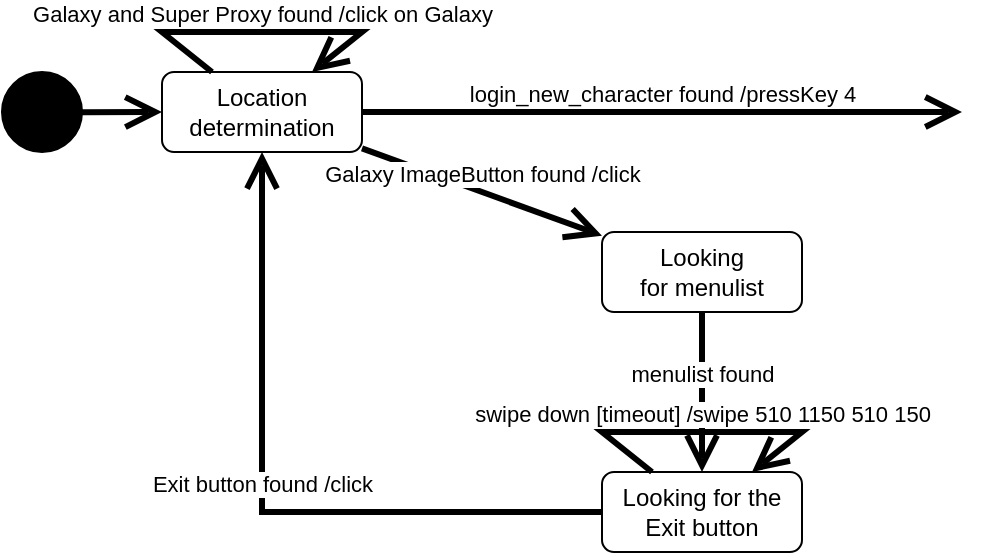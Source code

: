 <mxfile version="24.4.13" type="device">
  <diagram name="Страница — 1" id="odj48SOeiG__KXEs9iDG">
    <mxGraphModel dx="816" dy="530" grid="1" gridSize="10" guides="1" tooltips="1" connect="1" arrows="1" fold="1" page="1" pageScale="1" pageWidth="827" pageHeight="1169" math="0" shadow="0">
      <root>
        <mxCell id="0" />
        <mxCell id="1" parent="0" />
        <mxCell id="lswf5cLPki-qcaa0VPuv-52" value="" style="ellipse;whiteSpace=wrap;html=1;fontSize=18;fillColor=strokeColor;fontColor=#ffffff;rounded=1;" parent="1" vertex="1">
          <mxGeometry x="40" y="40" width="40" height="40" as="geometry" />
        </mxCell>
        <mxCell id="lswf5cLPki-qcaa0VPuv-61" value="" style="edgeStyle=none;html=1;endArrow=open;endSize=12;strokeWidth=3;verticalAlign=bottom;rounded=1;" parent="1" source="lswf5cLPki-qcaa0VPuv-52" target="9Le3yZqcACcVOzR-LwcD-1" edge="1">
          <mxGeometry x="0.005" width="160" relative="1" as="geometry">
            <mxPoint x="410" y="330" as="sourcePoint" />
            <mxPoint x="120" y="60" as="targetPoint" />
            <mxPoint as="offset" />
          </mxGeometry>
        </mxCell>
        <mxCell id="9Le3yZqcACcVOzR-LwcD-1" value="Location determination" style="shape=rect;rounded=1;html=1;whiteSpace=wrap;align=center;" vertex="1" parent="1">
          <mxGeometry x="120" y="40" width="100" height="40" as="geometry" />
        </mxCell>
        <mxCell id="9Le3yZqcACcVOzR-LwcD-2" value="login_new_character found /pressKey 4" style="edgeStyle=none;html=1;endArrow=open;endSize=12;strokeWidth=3;verticalAlign=bottom;rounded=0;" edge="1" parent="1" source="9Le3yZqcACcVOzR-LwcD-1">
          <mxGeometry width="160" relative="1" as="geometry">
            <mxPoint x="330" y="280" as="sourcePoint" />
            <mxPoint x="520" y="60" as="targetPoint" />
          </mxGeometry>
        </mxCell>
        <mxCell id="9Le3yZqcACcVOzR-LwcD-3" value="Galaxy and Super Proxy found&amp;nbsp;/click on Galaxy" style="edgeStyle=none;html=1;endArrow=open;endSize=12;strokeWidth=3;verticalAlign=bottom;rounded=0;" edge="1" parent="1" source="9Le3yZqcACcVOzR-LwcD-1" target="9Le3yZqcACcVOzR-LwcD-1">
          <mxGeometry x="-0.0" width="160" relative="1" as="geometry">
            <mxPoint x="330" y="240" as="sourcePoint" />
            <mxPoint x="400" y="160" as="targetPoint" />
            <Array as="points">
              <mxPoint x="220" y="20" />
            </Array>
            <mxPoint as="offset" />
          </mxGeometry>
        </mxCell>
        <mxCell id="9Le3yZqcACcVOzR-LwcD-5" value="&lt;div&gt;Galaxy ImageButton found&amp;nbsp;/click&lt;/div&gt;" style="edgeStyle=none;html=1;endArrow=open;endSize=12;strokeWidth=3;verticalAlign=bottom;rounded=0;" edge="1" parent="1" source="9Le3yZqcACcVOzR-LwcD-1" target="9Le3yZqcACcVOzR-LwcD-7">
          <mxGeometry x="0.002" width="160" relative="1" as="geometry">
            <mxPoint x="330" y="240" as="sourcePoint" />
            <mxPoint x="230" y="210" as="targetPoint" />
            <mxPoint as="offset" />
          </mxGeometry>
        </mxCell>
        <mxCell id="9Le3yZqcACcVOzR-LwcD-7" value="Looking for&amp;nbsp;&lt;span style=&quot;background-color: initial;&quot;&gt;menulist&lt;/span&gt;" style="shape=rect;rounded=1;html=1;whiteSpace=wrap;align=center;" vertex="1" parent="1">
          <mxGeometry x="340" y="120" width="100" height="40" as="geometry" />
        </mxCell>
        <mxCell id="9Le3yZqcACcVOzR-LwcD-8" value="menulist found" style="edgeStyle=none;html=1;endArrow=open;endSize=12;strokeWidth=3;verticalAlign=bottom;rounded=0;" edge="1" parent="1" source="9Le3yZqcACcVOzR-LwcD-7" target="9Le3yZqcACcVOzR-LwcD-9">
          <mxGeometry width="160" relative="1" as="geometry">
            <mxPoint x="260" y="220" as="sourcePoint" />
            <mxPoint x="260" y="320" as="targetPoint" />
          </mxGeometry>
        </mxCell>
        <mxCell id="9Le3yZqcACcVOzR-LwcD-9" value="Looking for the Exit button" style="shape=rect;rounded=1;html=1;whiteSpace=wrap;align=center;" vertex="1" parent="1">
          <mxGeometry x="340" y="240" width="100" height="40" as="geometry" />
        </mxCell>
        <mxCell id="9Le3yZqcACcVOzR-LwcD-11" value="swipe down [timeout] /swipe 510 1150 510 150" style="edgeStyle=none;html=1;endArrow=open;endSize=12;strokeWidth=3;verticalAlign=bottom;rounded=0;" edge="1" parent="1" source="9Le3yZqcACcVOzR-LwcD-9" target="9Le3yZqcACcVOzR-LwcD-9">
          <mxGeometry width="160" relative="1" as="geometry">
            <mxPoint x="500" y="290" as="sourcePoint" />
            <mxPoint x="500" y="330" as="targetPoint" />
            <Array as="points">
              <mxPoint x="440" y="220" />
            </Array>
          </mxGeometry>
        </mxCell>
        <mxCell id="9Le3yZqcACcVOzR-LwcD-13" value="Exit button found /click" style="edgeStyle=none;html=1;endArrow=open;endSize=12;strokeWidth=3;verticalAlign=bottom;rounded=0;" edge="1" parent="1" source="9Le3yZqcACcVOzR-LwcD-9" target="9Le3yZqcACcVOzR-LwcD-1">
          <mxGeometry width="160" relative="1" as="geometry">
            <mxPoint x="110" y="230" as="sourcePoint" />
            <mxPoint x="410" y="150" as="targetPoint" />
            <Array as="points">
              <mxPoint x="170" y="260" />
            </Array>
          </mxGeometry>
        </mxCell>
      </root>
    </mxGraphModel>
  </diagram>
</mxfile>
